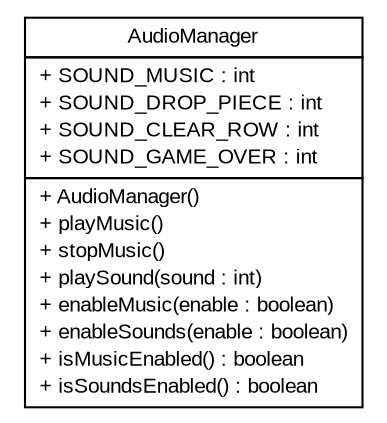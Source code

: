 #!/usr/local/bin/dot
#
# Class diagram 
# Generated by UMLGraph version R5_6 (http://www.umlgraph.org/)
#

digraph G {
	edge [fontname="arial",fontsize=10,labelfontname="arial",labelfontsize=10];
	node [fontname="arial",fontsize=10,shape=plaintext];
	nodesep=0.25;
	ranksep=0.5;
	// com.github.tilastokeskus.matertis.audio.AudioManager
	c0 [label=<<table title="com.github.tilastokeskus.matertis.audio.AudioManager" border="0" cellborder="1" cellspacing="0" cellpadding="2" port="p" href="./AudioManager.html">
		<tr><td><table border="0" cellspacing="0" cellpadding="1">
<tr><td align="center" balign="center"> AudioManager </td></tr>
		</table></td></tr>
		<tr><td><table border="0" cellspacing="0" cellpadding="1">
<tr><td align="left" balign="left"> + SOUND_MUSIC : int </td></tr>
<tr><td align="left" balign="left"> + SOUND_DROP_PIECE : int </td></tr>
<tr><td align="left" balign="left"> + SOUND_CLEAR_ROW : int </td></tr>
<tr><td align="left" balign="left"> + SOUND_GAME_OVER : int </td></tr>
		</table></td></tr>
		<tr><td><table border="0" cellspacing="0" cellpadding="1">
<tr><td align="left" balign="left"> + AudioManager() </td></tr>
<tr><td align="left" balign="left"> + playMusic() </td></tr>
<tr><td align="left" balign="left"> + stopMusic() </td></tr>
<tr><td align="left" balign="left"> + playSound(sound : int) </td></tr>
<tr><td align="left" balign="left"> + enableMusic(enable : boolean) </td></tr>
<tr><td align="left" balign="left"> + enableSounds(enable : boolean) </td></tr>
<tr><td align="left" balign="left"> + isMusicEnabled() : boolean </td></tr>
<tr><td align="left" balign="left"> + isSoundsEnabled() : boolean </td></tr>
		</table></td></tr>
		</table>>, URL="./AudioManager.html", fontname="arial", fontcolor="black", fontsize=10.0];
}

